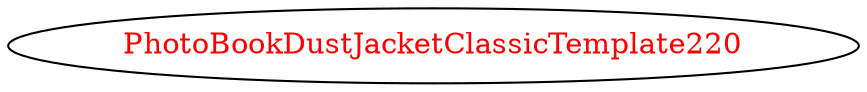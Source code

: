 digraph dependencyGraph {
 concentrate=true;
 ranksep="2.0";
 rankdir="LR"; 
 splines="ortho";
"PhotoBookDustJacketClassicTemplate220" [fontcolor="red"];
}